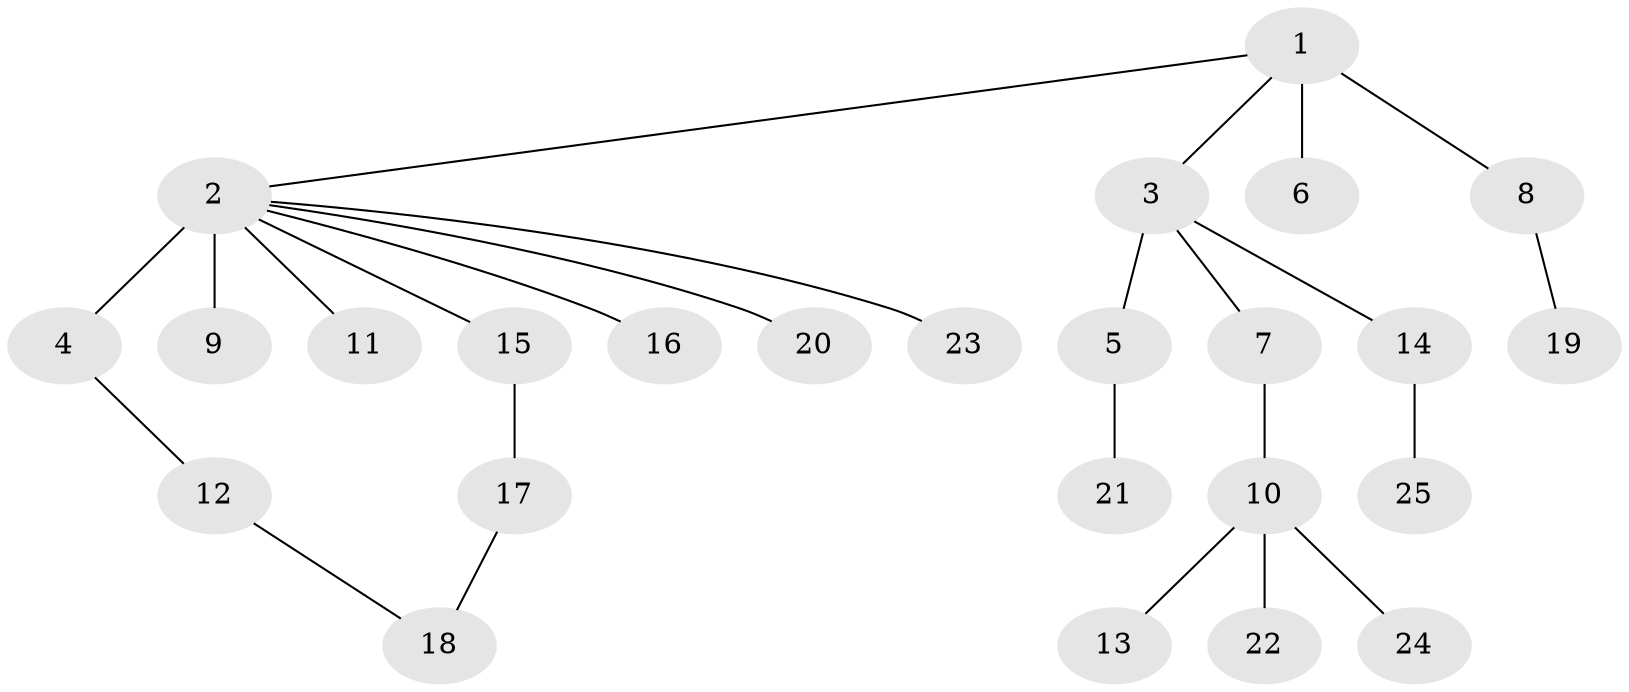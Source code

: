 // original degree distribution, {9: 0.017543859649122806, 14: 0.017543859649122806, 6: 0.017543859649122806, 1: 0.631578947368421, 2: 0.19298245614035087, 3: 0.08771929824561403, 5: 0.017543859649122806, 7: 0.017543859649122806}
// Generated by graph-tools (version 1.1) at 2025/50/03/04/25 22:50:34]
// undirected, 25 vertices, 25 edges
graph export_dot {
  node [color=gray90,style=filled];
  1;
  2;
  3;
  4;
  5;
  6;
  7;
  8;
  9;
  10;
  11;
  12;
  13;
  14;
  15;
  16;
  17;
  18;
  19;
  20;
  21;
  22;
  23;
  24;
  25;
  1 -- 2 [weight=1.0];
  1 -- 3 [weight=1.0];
  1 -- 6 [weight=5.0];
  1 -- 8 [weight=1.0];
  2 -- 4 [weight=6.0];
  2 -- 9 [weight=1.0];
  2 -- 11 [weight=1.0];
  2 -- 15 [weight=1.0];
  2 -- 16 [weight=1.0];
  2 -- 20 [weight=1.0];
  2 -- 23 [weight=1.0];
  3 -- 5 [weight=2.0];
  3 -- 7 [weight=1.0];
  3 -- 14 [weight=1.0];
  4 -- 12 [weight=1.0];
  5 -- 21 [weight=1.0];
  7 -- 10 [weight=1.0];
  8 -- 19 [weight=1.0];
  10 -- 13 [weight=1.0];
  10 -- 22 [weight=1.0];
  10 -- 24 [weight=1.0];
  12 -- 18 [weight=1.0];
  14 -- 25 [weight=1.0];
  15 -- 17 [weight=5.0];
  17 -- 18 [weight=1.0];
}

